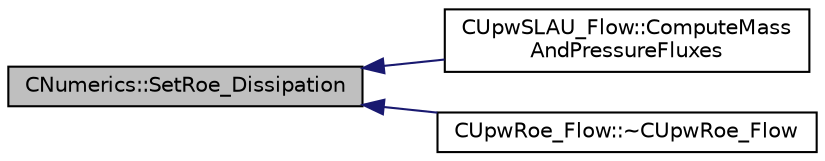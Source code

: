 digraph "CNumerics::SetRoe_Dissipation"
{
  edge [fontname="Helvetica",fontsize="10",labelfontname="Helvetica",labelfontsize="10"];
  node [fontname="Helvetica",fontsize="10",shape=record];
  rankdir="LR";
  Node795 [label="CNumerics::SetRoe_Dissipation",height=0.2,width=0.4,color="black", fillcolor="grey75", style="filled", fontcolor="black"];
  Node795 -> Node796 [dir="back",color="midnightblue",fontsize="10",style="solid",fontname="Helvetica"];
  Node796 [label="CUpwSLAU_Flow::ComputeMass\lAndPressureFluxes",height=0.2,width=0.4,color="black", fillcolor="white", style="filled",URL="$class_c_upw_s_l_a_u___flow.html#af477940ba68830abef054ef8f3673127",tooltip="Mass flux and pressure for the SLAU and SLAU2 schemes. "];
  Node795 -> Node797 [dir="back",color="midnightblue",fontsize="10",style="solid",fontname="Helvetica"];
  Node797 [label="CUpwRoe_Flow::~CUpwRoe_Flow",height=0.2,width=0.4,color="black", fillcolor="white", style="filled",URL="$class_c_upw_roe___flow.html#a6754e6fe0979e83279ef5fa9ce2a3d63",tooltip="Destructor of the class. "];
}

